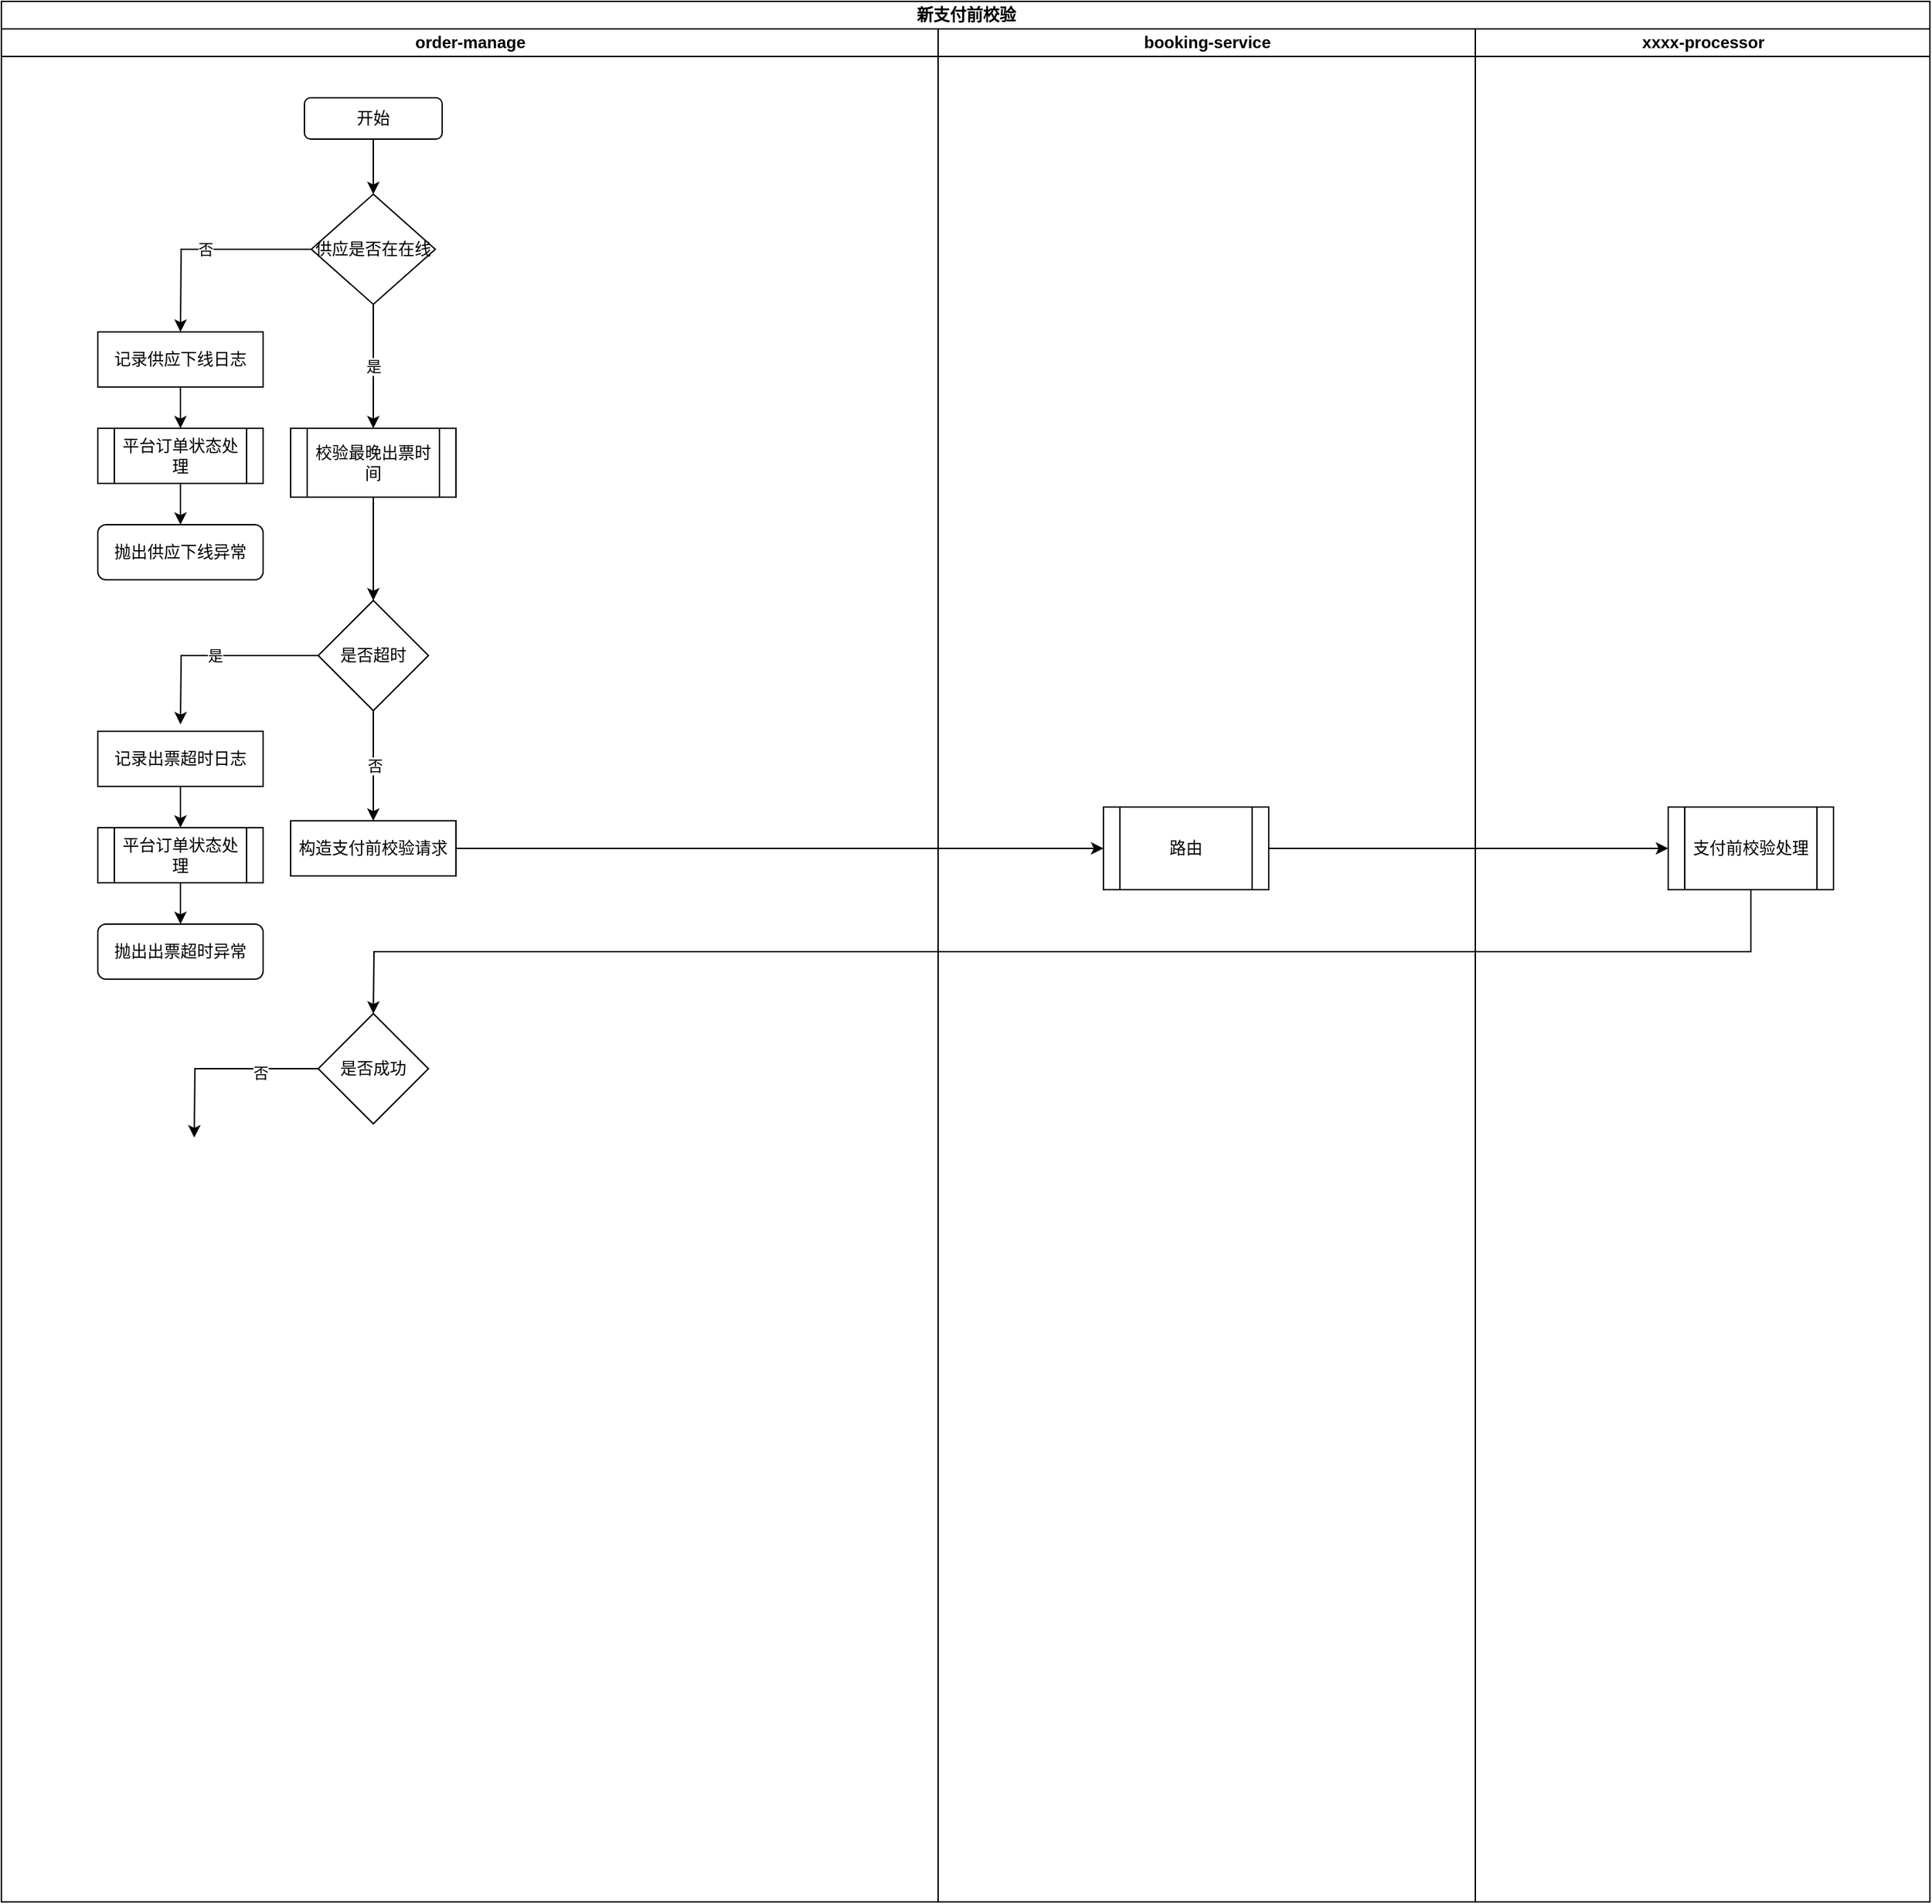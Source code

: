 <mxfile version="20.8.23" type="github" pages="2">
  <diagram name="支付前校验主流程" id="-3oY8U69ml2H9E9dqWh5">
    <mxGraphModel dx="1651" dy="993" grid="1" gridSize="10" guides="1" tooltips="1" connect="1" arrows="1" fold="1" page="1" pageScale="1" pageWidth="827" pageHeight="1169" math="0" shadow="0">
      <root>
        <mxCell id="0" />
        <mxCell id="1" parent="0" />
        <mxCell id="5nTDPpgoF1n0D92lt2fB-5" value="新支付前校验" style="swimlane;childLayout=stackLayout;resizeParent=1;resizeParentMax=0;startSize=20;html=1;" parent="1" vertex="1">
          <mxGeometry x="210" y="150" width="1400" height="1380" as="geometry" />
        </mxCell>
        <mxCell id="5nTDPpgoF1n0D92lt2fB-6" value="order-manage" style="swimlane;startSize=20;html=1;" parent="5nTDPpgoF1n0D92lt2fB-5" vertex="1">
          <mxGeometry y="20" width="680" height="1360" as="geometry" />
        </mxCell>
        <mxCell id="5nTDPpgoF1n0D92lt2fB-10" style="edgeStyle=orthogonalEdgeStyle;rounded=0;orthogonalLoop=1;jettySize=auto;html=1;exitX=0.5;exitY=1;exitDx=0;exitDy=0;" parent="5nTDPpgoF1n0D92lt2fB-6" source="5nTDPpgoF1n0D92lt2fB-9" edge="1">
          <mxGeometry relative="1" as="geometry">
            <mxPoint x="270" y="120" as="targetPoint" />
          </mxGeometry>
        </mxCell>
        <mxCell id="5nTDPpgoF1n0D92lt2fB-9" value="开始" style="rounded=1;whiteSpace=wrap;html=1;" parent="5nTDPpgoF1n0D92lt2fB-6" vertex="1">
          <mxGeometry x="220" y="50" width="100" height="30" as="geometry" />
        </mxCell>
        <mxCell id="5nTDPpgoF1n0D92lt2fB-12" value="否" style="edgeStyle=orthogonalEdgeStyle;rounded=0;orthogonalLoop=1;jettySize=auto;html=1;exitX=0;exitY=0.5;exitDx=0;exitDy=0;" parent="5nTDPpgoF1n0D92lt2fB-6" source="5nTDPpgoF1n0D92lt2fB-11" edge="1">
          <mxGeometry relative="1" as="geometry">
            <mxPoint x="130" y="220" as="targetPoint" />
          </mxGeometry>
        </mxCell>
        <mxCell id="5nTDPpgoF1n0D92lt2fB-13" value="是" style="edgeStyle=orthogonalEdgeStyle;rounded=0;orthogonalLoop=1;jettySize=auto;html=1;exitX=0.5;exitY=1;exitDx=0;exitDy=0;entryX=0.5;entryY=0;entryDx=0;entryDy=0;" parent="5nTDPpgoF1n0D92lt2fB-6" source="5nTDPpgoF1n0D92lt2fB-11" edge="1" target="5nTDPpgoF1n0D92lt2fB-14">
          <mxGeometry relative="1" as="geometry">
            <mxPoint x="270" y="250" as="targetPoint" />
          </mxGeometry>
        </mxCell>
        <mxCell id="5nTDPpgoF1n0D92lt2fB-11" value="供应是否在在线" style="rhombus;whiteSpace=wrap;html=1;" parent="5nTDPpgoF1n0D92lt2fB-6" vertex="1">
          <mxGeometry x="225" y="120" width="90" height="80" as="geometry" />
        </mxCell>
        <mxCell id="5nTDPpgoF1n0D92lt2fB-15" style="edgeStyle=orthogonalEdgeStyle;rounded=0;orthogonalLoop=1;jettySize=auto;html=1;exitX=0.5;exitY=1;exitDx=0;exitDy=0;entryX=0.5;entryY=0;entryDx=0;entryDy=0;" parent="5nTDPpgoF1n0D92lt2fB-6" source="5nTDPpgoF1n0D92lt2fB-14" target="5nTDPpgoF1n0D92lt2fB-16" edge="1">
          <mxGeometry relative="1" as="geometry">
            <mxPoint x="270" y="340" as="targetPoint" />
          </mxGeometry>
        </mxCell>
        <mxCell id="5nTDPpgoF1n0D92lt2fB-14" value="校验最晚出票时间" style="shape=process;whiteSpace=wrap;html=1;backgroundOutline=1;" parent="5nTDPpgoF1n0D92lt2fB-6" vertex="1">
          <mxGeometry x="210" y="290" width="120" height="50" as="geometry" />
        </mxCell>
        <mxCell id="5nTDPpgoF1n0D92lt2fB-17" value="是" style="edgeStyle=orthogonalEdgeStyle;rounded=0;orthogonalLoop=1;jettySize=auto;html=1;exitX=0;exitY=0.5;exitDx=0;exitDy=0;" parent="5nTDPpgoF1n0D92lt2fB-6" source="5nTDPpgoF1n0D92lt2fB-16" edge="1">
          <mxGeometry relative="1" as="geometry">
            <mxPoint x="130" y="505" as="targetPoint" />
          </mxGeometry>
        </mxCell>
        <mxCell id="5nTDPpgoF1n0D92lt2fB-18" value="否" style="edgeStyle=orthogonalEdgeStyle;rounded=0;orthogonalLoop=1;jettySize=auto;html=1;exitX=0.5;exitY=1;exitDx=0;exitDy=0;" parent="5nTDPpgoF1n0D92lt2fB-6" source="5nTDPpgoF1n0D92lt2fB-16" edge="1">
          <mxGeometry relative="1" as="geometry">
            <mxPoint x="270" y="575" as="targetPoint" />
          </mxGeometry>
        </mxCell>
        <mxCell id="5nTDPpgoF1n0D92lt2fB-16" value="是否超时" style="rhombus;whiteSpace=wrap;html=1;" parent="5nTDPpgoF1n0D92lt2fB-6" vertex="1">
          <mxGeometry x="230" y="415" width="80" height="80" as="geometry" />
        </mxCell>
        <mxCell id="5nTDPpgoF1n0D92lt2fB-22" style="edgeStyle=orthogonalEdgeStyle;rounded=0;orthogonalLoop=1;jettySize=auto;html=1;exitX=1;exitY=0.5;exitDx=0;exitDy=0;" parent="5nTDPpgoF1n0D92lt2fB-6" source="5nTDPpgoF1n0D92lt2fB-21" edge="1">
          <mxGeometry relative="1" as="geometry">
            <mxPoint x="800" y="595" as="targetPoint" />
          </mxGeometry>
        </mxCell>
        <mxCell id="5nTDPpgoF1n0D92lt2fB-21" value="构造支付前校验请求" style="rounded=0;whiteSpace=wrap;html=1;" parent="5nTDPpgoF1n0D92lt2fB-6" vertex="1">
          <mxGeometry x="210" y="575" width="120" height="40" as="geometry" />
        </mxCell>
        <mxCell id="5nTDPpgoF1n0D92lt2fB-28" style="edgeStyle=orthogonalEdgeStyle;rounded=0;orthogonalLoop=1;jettySize=auto;html=1;exitX=0;exitY=0.5;exitDx=0;exitDy=0;" parent="5nTDPpgoF1n0D92lt2fB-6" source="5nTDPpgoF1n0D92lt2fB-27" edge="1">
          <mxGeometry relative="1" as="geometry">
            <mxPoint x="140" y="805" as="targetPoint" />
          </mxGeometry>
        </mxCell>
        <mxCell id="5nTDPpgoF1n0D92lt2fB-29" value="否" style="edgeLabel;html=1;align=center;verticalAlign=middle;resizable=0;points=[];" parent="5nTDPpgoF1n0D92lt2fB-28" vertex="1" connectable="0">
          <mxGeometry x="-0.4" y="3" relative="1" as="geometry">
            <mxPoint as="offset" />
          </mxGeometry>
        </mxCell>
        <mxCell id="5nTDPpgoF1n0D92lt2fB-27" value="是否成功" style="rhombus;whiteSpace=wrap;html=1;" parent="5nTDPpgoF1n0D92lt2fB-6" vertex="1">
          <mxGeometry x="230" y="715" width="80" height="80" as="geometry" />
        </mxCell>
        <mxCell id="qbcRCTUUbw-y8gl3gRRv-2" style="edgeStyle=orthogonalEdgeStyle;rounded=0;orthogonalLoop=1;jettySize=auto;html=1;exitX=0.5;exitY=1;exitDx=0;exitDy=0;" parent="5nTDPpgoF1n0D92lt2fB-6" source="qbcRCTUUbw-y8gl3gRRv-1" edge="1">
          <mxGeometry relative="1" as="geometry">
            <mxPoint x="130" y="290" as="targetPoint" />
          </mxGeometry>
        </mxCell>
        <mxCell id="qbcRCTUUbw-y8gl3gRRv-1" value="记录供应下线日志" style="rounded=0;whiteSpace=wrap;html=1;" parent="5nTDPpgoF1n0D92lt2fB-6" vertex="1">
          <mxGeometry x="70" y="220" width="120" height="40" as="geometry" />
        </mxCell>
        <mxCell id="pVrCg7nVss32-KPqxlof-2" style="edgeStyle=none;rounded=0;orthogonalLoop=1;jettySize=auto;html=1;exitX=0.5;exitY=1;exitDx=0;exitDy=0;" edge="1" parent="5nTDPpgoF1n0D92lt2fB-6" source="pVrCg7nVss32-KPqxlof-1">
          <mxGeometry relative="1" as="geometry">
            <mxPoint x="130" y="360" as="targetPoint" />
          </mxGeometry>
        </mxCell>
        <mxCell id="pVrCg7nVss32-KPqxlof-1" value="平台订单状态处理" style="shape=process;whiteSpace=wrap;html=1;backgroundOutline=1;" vertex="1" parent="5nTDPpgoF1n0D92lt2fB-6">
          <mxGeometry x="70" y="290" width="120" height="40" as="geometry" />
        </mxCell>
        <mxCell id="pVrCg7nVss32-KPqxlof-3" value="抛出供应下线异常" style="rounded=1;whiteSpace=wrap;html=1;" vertex="1" parent="5nTDPpgoF1n0D92lt2fB-6">
          <mxGeometry x="70" y="360" width="120" height="40" as="geometry" />
        </mxCell>
        <mxCell id="pVrCg7nVss32-KPqxlof-27" style="edgeStyle=none;rounded=0;orthogonalLoop=1;jettySize=auto;html=1;exitX=0.5;exitY=1;exitDx=0;exitDy=0;" edge="1" parent="5nTDPpgoF1n0D92lt2fB-6" source="pVrCg7nVss32-KPqxlof-25" target="pVrCg7nVss32-KPqxlof-26">
          <mxGeometry relative="1" as="geometry" />
        </mxCell>
        <mxCell id="pVrCg7nVss32-KPqxlof-25" value="记录出票超时日志" style="rounded=0;whiteSpace=wrap;html=1;" vertex="1" parent="5nTDPpgoF1n0D92lt2fB-6">
          <mxGeometry x="70" y="510" width="120" height="40" as="geometry" />
        </mxCell>
        <mxCell id="pVrCg7nVss32-KPqxlof-28" style="edgeStyle=none;rounded=0;orthogonalLoop=1;jettySize=auto;html=1;exitX=0.5;exitY=1;exitDx=0;exitDy=0;" edge="1" parent="5nTDPpgoF1n0D92lt2fB-6" source="pVrCg7nVss32-KPqxlof-26">
          <mxGeometry relative="1" as="geometry">
            <mxPoint x="130" y="650" as="targetPoint" />
          </mxGeometry>
        </mxCell>
        <mxCell id="pVrCg7nVss32-KPqxlof-26" value="平台订单状态处理" style="shape=process;whiteSpace=wrap;html=1;backgroundOutline=1;" vertex="1" parent="5nTDPpgoF1n0D92lt2fB-6">
          <mxGeometry x="70" y="580" width="120" height="40" as="geometry" />
        </mxCell>
        <mxCell id="pVrCg7nVss32-KPqxlof-29" value="抛出出票超时异常" style="rounded=1;whiteSpace=wrap;html=1;" vertex="1" parent="5nTDPpgoF1n0D92lt2fB-6">
          <mxGeometry x="70" y="650" width="120" height="40" as="geometry" />
        </mxCell>
        <mxCell id="5nTDPpgoF1n0D92lt2fB-7" value="booking-service" style="swimlane;startSize=20;html=1;" parent="5nTDPpgoF1n0D92lt2fB-5" vertex="1">
          <mxGeometry x="680" y="20" width="390" height="1360" as="geometry" />
        </mxCell>
        <mxCell id="5nTDPpgoF1n0D92lt2fB-24" style="edgeStyle=orthogonalEdgeStyle;rounded=0;orthogonalLoop=1;jettySize=auto;html=1;exitX=1;exitY=0.5;exitDx=0;exitDy=0;" parent="5nTDPpgoF1n0D92lt2fB-7" source="5nTDPpgoF1n0D92lt2fB-23" edge="1">
          <mxGeometry relative="1" as="geometry">
            <mxPoint x="530" y="595" as="targetPoint" />
          </mxGeometry>
        </mxCell>
        <mxCell id="5nTDPpgoF1n0D92lt2fB-23" value="路由" style="shape=process;whiteSpace=wrap;html=1;backgroundOutline=1;" parent="5nTDPpgoF1n0D92lt2fB-7" vertex="1">
          <mxGeometry x="120" y="565" width="120" height="60" as="geometry" />
        </mxCell>
        <mxCell id="5nTDPpgoF1n0D92lt2fB-8" value="xxxx-processor" style="swimlane;startSize=20;html=1;" parent="5nTDPpgoF1n0D92lt2fB-5" vertex="1">
          <mxGeometry x="1070" y="20" width="330" height="1360" as="geometry" />
        </mxCell>
        <mxCell id="5nTDPpgoF1n0D92lt2fB-26" style="edgeStyle=orthogonalEdgeStyle;rounded=0;orthogonalLoop=1;jettySize=auto;html=1;exitX=0.5;exitY=1;exitDx=0;exitDy=0;" parent="5nTDPpgoF1n0D92lt2fB-8" source="5nTDPpgoF1n0D92lt2fB-25" edge="1">
          <mxGeometry relative="1" as="geometry">
            <mxPoint x="-800" y="715" as="targetPoint" />
          </mxGeometry>
        </mxCell>
        <mxCell id="5nTDPpgoF1n0D92lt2fB-25" value="支付前校验处理" style="shape=process;whiteSpace=wrap;html=1;backgroundOutline=1;" parent="5nTDPpgoF1n0D92lt2fB-8" vertex="1">
          <mxGeometry x="140" y="565" width="120" height="60" as="geometry" />
        </mxCell>
      </root>
    </mxGraphModel>
  </diagram>
  <diagram id="pjRH3pqJzsh3LExV7d5h" name="平台订单状态处理">
    <mxGraphModel dx="1651" dy="923" grid="1" gridSize="10" guides="1" tooltips="1" connect="1" arrows="1" fold="1" page="1" pageScale="1" pageWidth="827" pageHeight="1169" math="0" shadow="0">
      <root>
        <mxCell id="0" />
        <mxCell id="1" parent="0" />
        <mxCell id="-qYitcc_TvjlTfYSESTi-6" style="edgeStyle=orthogonalEdgeStyle;rounded=0;orthogonalLoop=1;jettySize=auto;html=1;exitX=0.5;exitY=1;exitDx=0;exitDy=0;entryX=0.5;entryY=0;entryDx=0;entryDy=0;" parent="1" source="-qYitcc_TvjlTfYSESTi-2" target="-qYitcc_TvjlTfYSESTi-3" edge="1">
          <mxGeometry relative="1" as="geometry" />
        </mxCell>
        <mxCell id="-qYitcc_TvjlTfYSESTi-2" value="开始" style="rounded=1;whiteSpace=wrap;html=1;" parent="1" vertex="1">
          <mxGeometry x="250" y="90" width="120" height="40" as="geometry" />
        </mxCell>
        <mxCell id="-qYitcc_TvjlTfYSESTi-4" style="edgeStyle=orthogonalEdgeStyle;rounded=0;orthogonalLoop=1;jettySize=auto;html=1;exitX=1;exitY=0.5;exitDx=0;exitDy=0;" parent="1" source="-qYitcc_TvjlTfYSESTi-3" edge="1">
          <mxGeometry relative="1" as="geometry">
            <mxPoint x="480" y="280" as="targetPoint" />
          </mxGeometry>
        </mxCell>
        <mxCell id="-qYitcc_TvjlTfYSESTi-5" value="是" style="edgeLabel;html=1;align=center;verticalAlign=middle;resizable=0;points=[];" parent="-qYitcc_TvjlTfYSESTi-4" vertex="1" connectable="0">
          <mxGeometry x="-0.411" y="-3" relative="1" as="geometry">
            <mxPoint as="offset" />
          </mxGeometry>
        </mxCell>
        <mxCell id="-qYitcc_TvjlTfYSESTi-9" style="edgeStyle=orthogonalEdgeStyle;rounded=0;orthogonalLoop=1;jettySize=auto;html=1;exitX=0.5;exitY=1;exitDx=0;exitDy=0;" parent="1" source="-qYitcc_TvjlTfYSESTi-3" edge="1">
          <mxGeometry relative="1" as="geometry">
            <mxPoint x="310" y="350" as="targetPoint" />
          </mxGeometry>
        </mxCell>
        <mxCell id="-qYitcc_TvjlTfYSESTi-10" value="否" style="edgeLabel;html=1;align=center;verticalAlign=middle;resizable=0;points=[];" parent="-qYitcc_TvjlTfYSESTi-9" vertex="1" connectable="0">
          <mxGeometry x="-0.125" y="2" relative="1" as="geometry">
            <mxPoint as="offset" />
          </mxGeometry>
        </mxCell>
        <mxCell id="-qYitcc_TvjlTfYSESTi-3" value="是否API订单" style="rhombus;whiteSpace=wrap;html=1;" parent="1" vertex="1">
          <mxGeometry x="270" y="190" width="80" height="80" as="geometry" />
        </mxCell>
        <mxCell id="-qYitcc_TvjlTfYSESTi-8" value="结束" style="rounded=1;whiteSpace=wrap;html=1;" parent="1" vertex="1">
          <mxGeometry x="430" y="280" width="100" height="30" as="geometry" />
        </mxCell>
        <mxCell id="-qYitcc_TvjlTfYSESTi-12" style="edgeStyle=orthogonalEdgeStyle;rounded=0;orthogonalLoop=1;jettySize=auto;html=1;exitX=1;exitY=0.5;exitDx=0;exitDy=0;" parent="1" source="-qYitcc_TvjlTfYSESTi-11" edge="1">
          <mxGeometry relative="1" as="geometry">
            <mxPoint x="480" y="430" as="targetPoint" />
          </mxGeometry>
        </mxCell>
        <mxCell id="-qYitcc_TvjlTfYSESTi-14" value="否" style="edgeLabel;html=1;align=center;verticalAlign=middle;resizable=0;points=[];" parent="-qYitcc_TvjlTfYSESTi-12" vertex="1" connectable="0">
          <mxGeometry x="-0.347" y="2" relative="1" as="geometry">
            <mxPoint y="1" as="offset" />
          </mxGeometry>
        </mxCell>
        <mxCell id="8hL5NHUSyV2BmWFDKe5G-1" style="edgeStyle=orthogonalEdgeStyle;rounded=0;orthogonalLoop=1;jettySize=auto;html=1;exitX=0.5;exitY=1;exitDx=0;exitDy=0;" edge="1" parent="1" source="-qYitcc_TvjlTfYSESTi-11">
          <mxGeometry relative="1" as="geometry">
            <mxPoint x="310" y="470" as="targetPoint" />
          </mxGeometry>
        </mxCell>
        <mxCell id="-qYitcc_TvjlTfYSESTi-11" value="订单状态是否为TO_BE_PAID" style="rhombus;whiteSpace=wrap;html=1;" parent="1" vertex="1">
          <mxGeometry x="245" y="350" width="130" height="70" as="geometry" />
        </mxCell>
        <mxCell id="-qYitcc_TvjlTfYSESTi-13" value="结束" style="rounded=1;whiteSpace=wrap;html=1;" parent="1" vertex="1">
          <mxGeometry x="430" y="430" width="100" height="30" as="geometry" />
        </mxCell>
        <mxCell id="8hL5NHUSyV2BmWFDKe5G-3" style="edgeStyle=orthogonalEdgeStyle;rounded=0;orthogonalLoop=1;jettySize=auto;html=1;exitX=0.5;exitY=1;exitDx=0;exitDy=0;" edge="1" parent="1" source="8hL5NHUSyV2BmWFDKe5G-2">
          <mxGeometry relative="1" as="geometry">
            <mxPoint x="310" y="550" as="targetPoint" />
          </mxGeometry>
        </mxCell>
        <mxCell id="8hL5NHUSyV2BmWFDKe5G-2" value="更新订单状态为UNDER_REVIEW" style="rounded=0;whiteSpace=wrap;html=1;" vertex="1" parent="1">
          <mxGeometry x="250" y="470" width="120" height="40" as="geometry" />
        </mxCell>
        <mxCell id="8hL5NHUSyV2BmWFDKe5G-5" value="结束" style="rounded=1;whiteSpace=wrap;html=1;" vertex="1" parent="1">
          <mxGeometry x="260" y="550" width="100" height="30" as="geometry" />
        </mxCell>
        <mxCell id="8hL5NHUSyV2BmWFDKe5G-8" style="rounded=0;orthogonalLoop=1;jettySize=auto;html=1;exitX=0;exitY=0.5;exitDx=0;exitDy=0;exitPerimeter=0;entryX=1;entryY=0.5;entryDx=0;entryDy=0;" edge="1" parent="1" source="8hL5NHUSyV2BmWFDKe5G-7" target="8hL5NHUSyV2BmWFDKe5G-2">
          <mxGeometry relative="1" as="geometry" />
        </mxCell>
        <mxCell id="8hL5NHUSyV2BmWFDKe5G-7" value="疑问:是否要添加订单操作日志，原来没有" style="shape=note;whiteSpace=wrap;html=1;backgroundOutline=1;darkOpacity=0.05;" vertex="1" parent="1">
          <mxGeometry x="630" y="550" width="80" height="80" as="geometry" />
        </mxCell>
      </root>
    </mxGraphModel>
  </diagram>
</mxfile>
